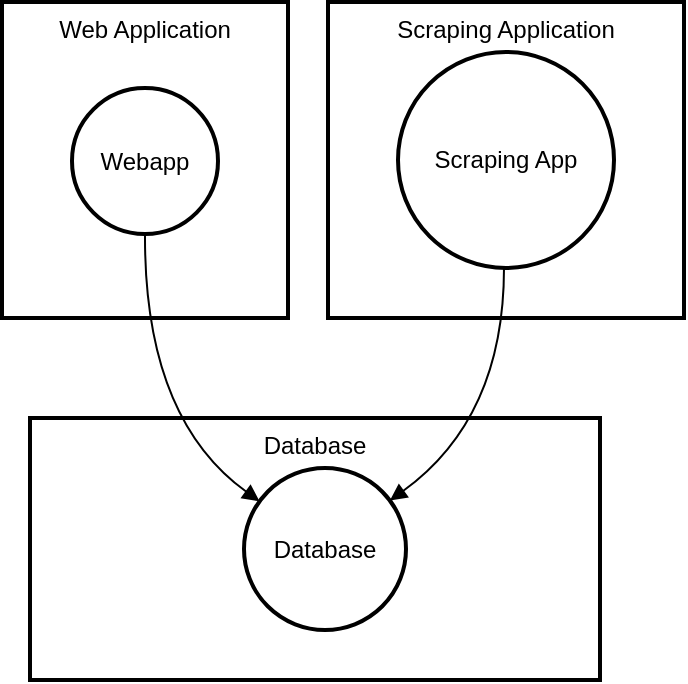<mxfile version="24.5.5" type="github">
  <diagram name="Page-1" id="6r_rBOuLIpSr8sd9RdAU">
    <mxGraphModel>
      <root>
        <mxCell id="0" />
        <mxCell id="1" parent="0" />
        <mxCell id="2" value="Scraping Application" style="whiteSpace=wrap;strokeWidth=2;verticalAlign=top;" vertex="1" parent="1">
          <mxGeometry x="163" width="178" height="158" as="geometry" />
        </mxCell>
        <mxCell id="3" value="Scraping App" style="ellipse;aspect=fixed;strokeWidth=2;whiteSpace=wrap;" vertex="1" parent="1">
          <mxGeometry x="198" y="25" width="108" height="108" as="geometry" />
        </mxCell>
        <mxCell id="4" value="Database" style="whiteSpace=wrap;strokeWidth=2;verticalAlign=top;" vertex="1" parent="1">
          <mxGeometry x="14" y="208" width="285" height="131" as="geometry" />
        </mxCell>
        <mxCell id="5" value="Database" style="ellipse;aspect=fixed;strokeWidth=2;whiteSpace=wrap;" vertex="1" parent="1">
          <mxGeometry x="121" y="233" width="81" height="81" as="geometry" />
        </mxCell>
        <mxCell id="6" value="Web Application" style="whiteSpace=wrap;strokeWidth=2;verticalAlign=top;" vertex="1" parent="1">
          <mxGeometry width="143" height="158" as="geometry" />
        </mxCell>
        <mxCell id="7" value="Webapp" style="ellipse;aspect=fixed;strokeWidth=2;whiteSpace=wrap;" vertex="1" parent="1">
          <mxGeometry x="35" y="43" width="73" height="73" as="geometry" />
        </mxCell>
        <mxCell id="8" value="" style="curved=1;startArrow=none;endArrow=block;exitX=0.5;exitY=0.99;entryX=0;entryY=0.13;" edge="1" parent="1" source="7" target="5">
          <mxGeometry relative="1" as="geometry">
            <Array as="points">
              <mxPoint x="71" y="208" />
            </Array>
          </mxGeometry>
        </mxCell>
        <mxCell id="9" value="" style="curved=1;startArrow=none;endArrow=block;exitX=0.49;exitY=1;entryX=0.99;entryY=0.13;" edge="1" parent="1" source="3" target="5">
          <mxGeometry relative="1" as="geometry">
            <Array as="points">
              <mxPoint x="251" y="208" />
            </Array>
          </mxGeometry>
        </mxCell>
      </root>
    </mxGraphModel>
  </diagram>
</mxfile>
